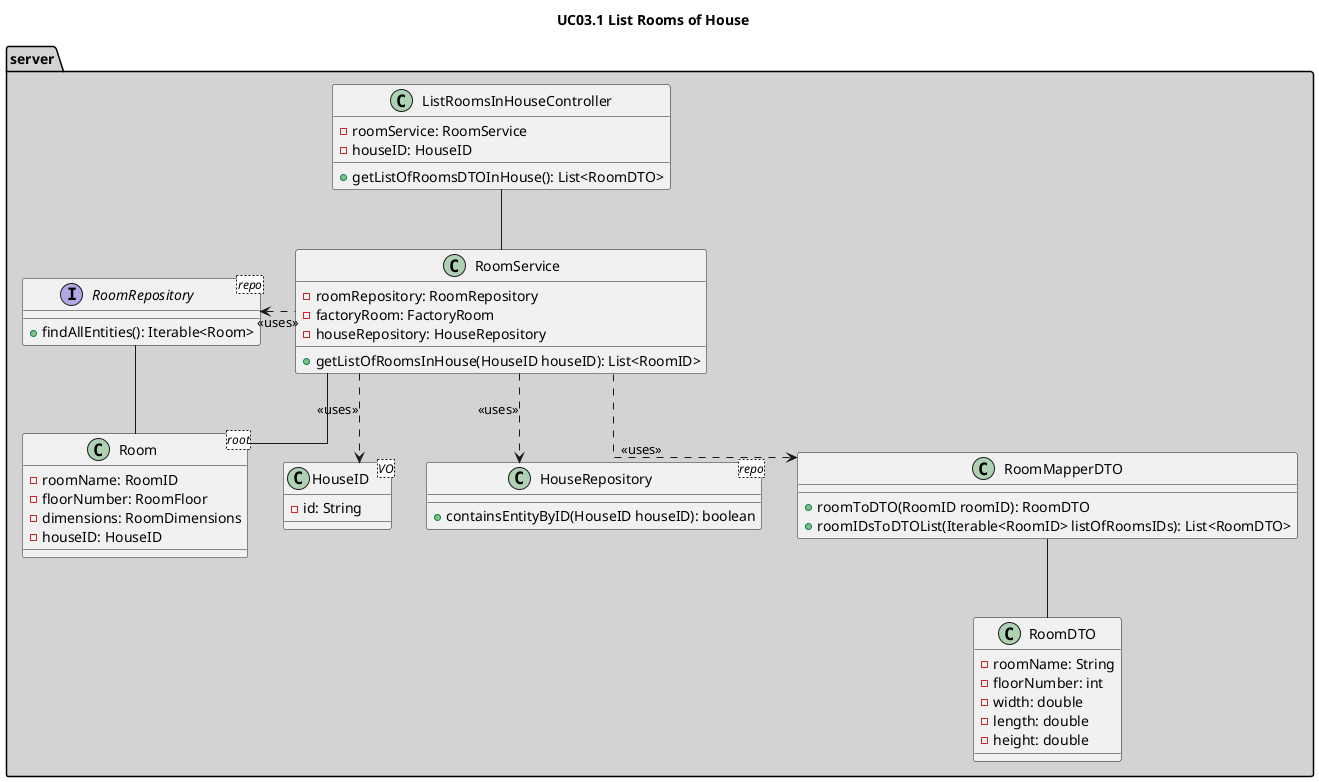  @startuml
title UC03.1 List Rooms of House

skinparam linetype ortho
package server #LightGray {

class ListRoomsInHouseController {
-roomService: RoomService
-houseID: HouseID
+getListOfRoomsDTOInHouse(): List<RoomDTO>
}

class RoomMapperDTO {
+roomToDTO(RoomID roomID): RoomDTO
+roomIDsToDTOList(Iterable<RoomID> listOfRoomsIDs): List<RoomDTO>
}

class RoomDTO {
-roomName: String
-floorNumber: int
-width: double
-length: double
-height: double
}

interface RoomRepository <repo>{
+findAllEntities(): Iterable<Room>
}

class Room <root>{
-roomName: RoomID
-floorNumber: RoomFloor
-dimensions: RoomDimensions
-houseID: HouseID
}

class RoomService {
-roomRepository: RoomRepository
-factoryRoom: FactoryRoom
-houseRepository: HouseRepository
+getListOfRoomsInHouse(HouseID houseID): List<RoomID>
}

class HouseID <VO>{
-id: String
}

class HouseRepository <repo>{
+containsEntityByID(HouseID houseID): boolean
}


ListRoomsInHouseController -- RoomService
RoomService ..> RoomMapperDTO: <<uses>>
RoomRepository <. RoomService: <<uses>>
RoomMapperDTO --  RoomDTO
RoomRepository -- Room
RoomService -- Room
RoomService ..> HouseRepository: <<uses>>
RoomService ..> HouseID: <<uses>>
@enduml